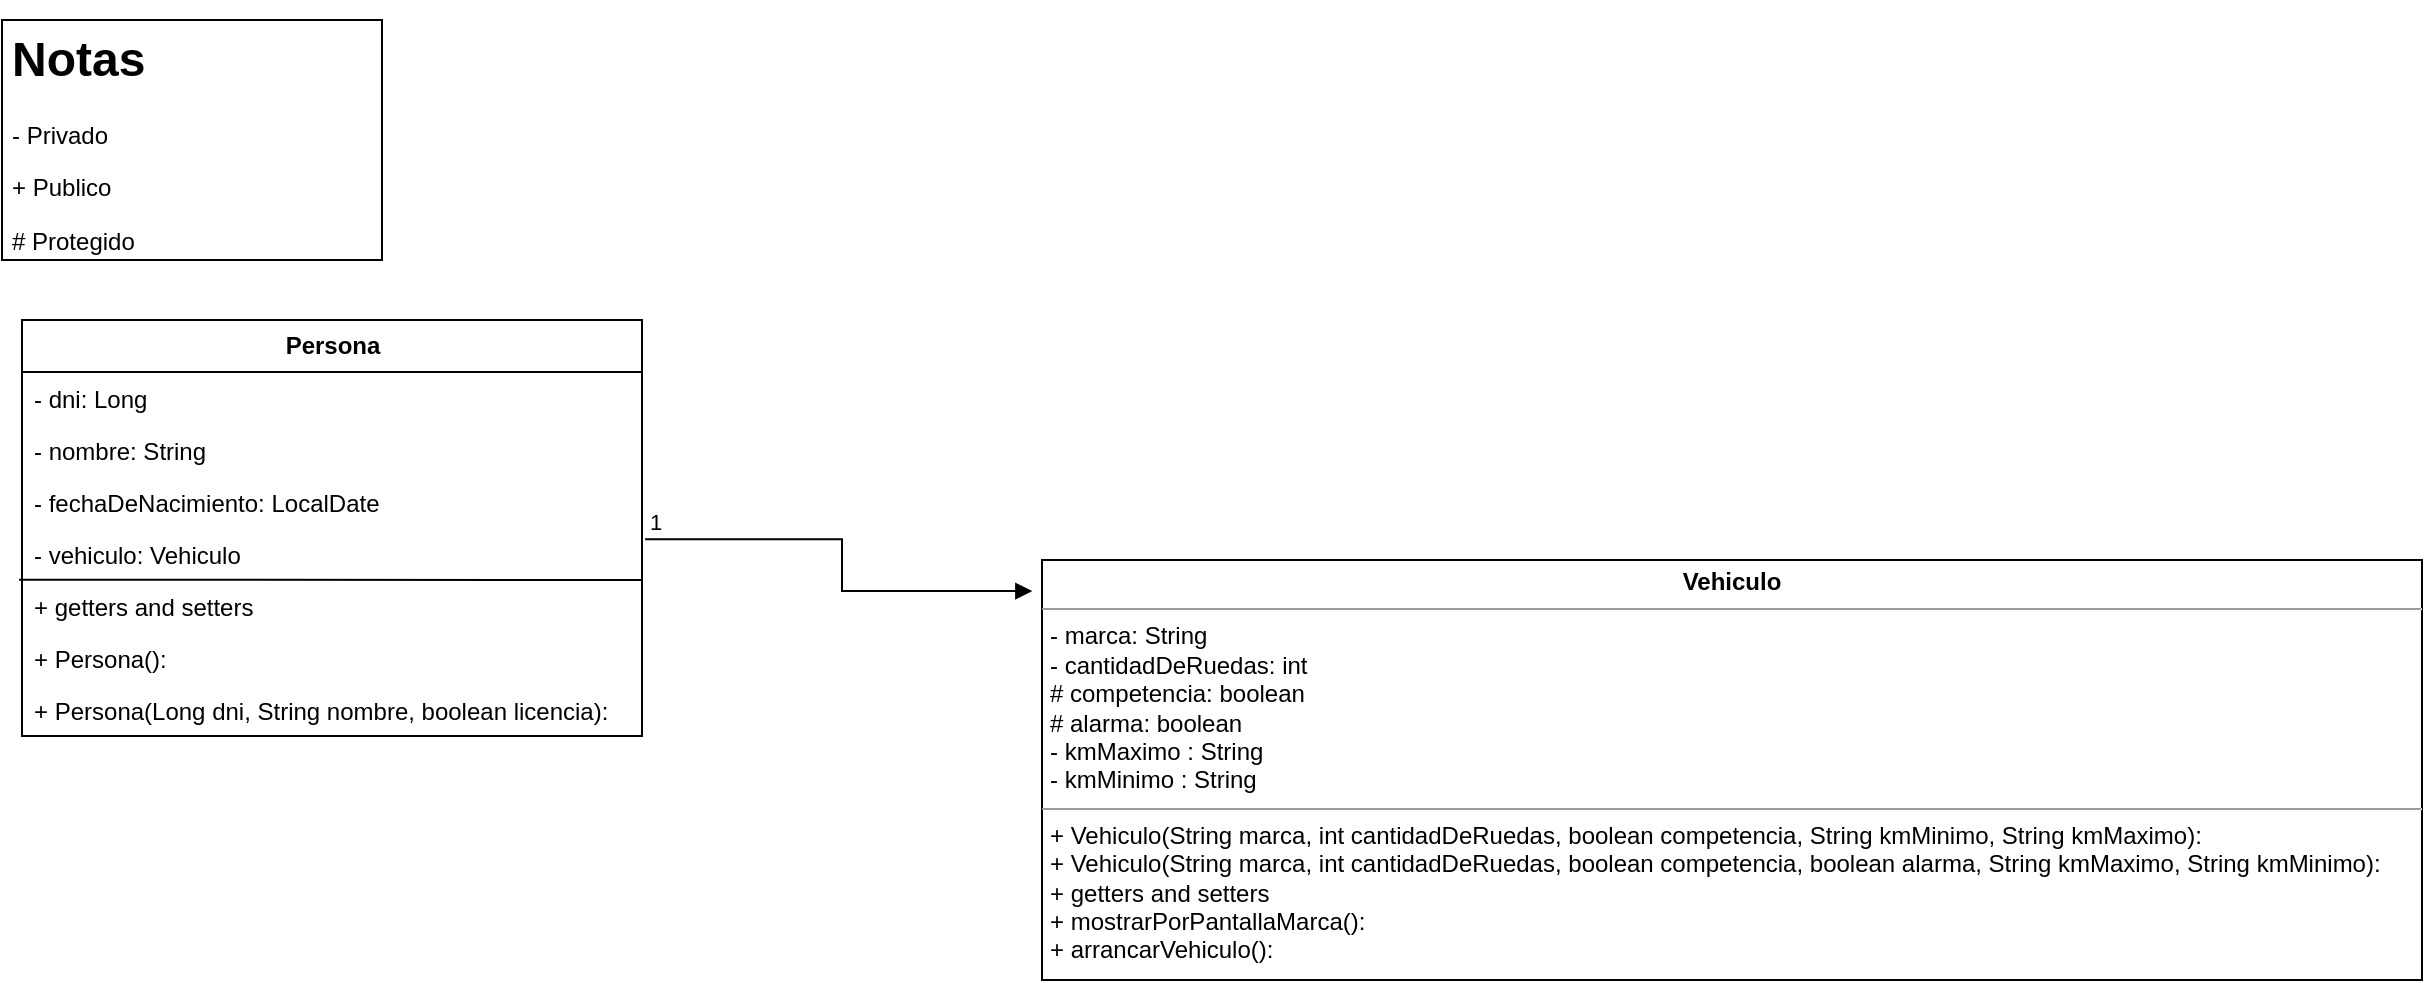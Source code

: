 <mxfile version="23.1.5" type="device">
  <diagram id="C5RBs43oDa-KdzZeNtuy" name="Page-1">
    <mxGraphModel dx="1035" dy="638" grid="1" gridSize="10" guides="1" tooltips="1" connect="1" arrows="1" fold="1" page="1" pageScale="1" pageWidth="1169" pageHeight="827" math="0" shadow="0">
      <root>
        <mxCell id="WIyWlLk6GJQsqaUBKTNV-0" />
        <mxCell id="WIyWlLk6GJQsqaUBKTNV-1" parent="WIyWlLk6GJQsqaUBKTNV-0" />
        <mxCell id="WET02heXaljx4VDG8fOO-12" value="&lt;h1&gt;Notas&lt;/h1&gt;&lt;p&gt;- Privado&lt;/p&gt;&lt;p&gt;+ Publico&lt;/p&gt;&lt;p&gt;# Protegido&lt;/p&gt;&lt;p&gt;&lt;br&gt;&lt;/p&gt;" style="text;html=1;spacing=5;spacingTop=-20;whiteSpace=wrap;overflow=hidden;rounded=0;strokeColor=default;" vertex="1" parent="WIyWlLk6GJQsqaUBKTNV-1">
          <mxGeometry x="30" y="20" width="190" height="120" as="geometry" />
        </mxCell>
        <mxCell id="WET02heXaljx4VDG8fOO-13" value="&lt;b&gt;Persona&lt;/b&gt;" style="swimlane;fontStyle=0;childLayout=stackLayout;horizontal=1;startSize=26;fillColor=none;horizontalStack=0;resizeParent=1;resizeParentMax=0;resizeLast=0;collapsible=1;marginBottom=0;html=1;" vertex="1" parent="WIyWlLk6GJQsqaUBKTNV-1">
          <mxGeometry x="40" y="170" width="310" height="208" as="geometry" />
        </mxCell>
        <mxCell id="WET02heXaljx4VDG8fOO-14" value="- dni: Long" style="text;strokeColor=none;fillColor=none;align=left;verticalAlign=top;spacingLeft=4;spacingRight=4;overflow=hidden;rotatable=0;points=[[0,0.5],[1,0.5]];portConstraint=eastwest;whiteSpace=wrap;html=1;" vertex="1" parent="WET02heXaljx4VDG8fOO-13">
          <mxGeometry y="26" width="310" height="26" as="geometry" />
        </mxCell>
        <mxCell id="WET02heXaljx4VDG8fOO-15" value="- nombre: String" style="text;strokeColor=none;fillColor=none;align=left;verticalAlign=top;spacingLeft=4;spacingRight=4;overflow=hidden;rotatable=0;points=[[0,0.5],[1,0.5]];portConstraint=eastwest;whiteSpace=wrap;html=1;" vertex="1" parent="WET02heXaljx4VDG8fOO-13">
          <mxGeometry y="52" width="310" height="26" as="geometry" />
        </mxCell>
        <mxCell id="WET02heXaljx4VDG8fOO-16" value="- fechaDeNacimiento: LocalDate" style="text;strokeColor=none;fillColor=none;align=left;verticalAlign=top;spacingLeft=4;spacingRight=4;overflow=hidden;rotatable=0;points=[[0,0.5],[1,0.5]];portConstraint=eastwest;whiteSpace=wrap;html=1;" vertex="1" parent="WET02heXaljx4VDG8fOO-13">
          <mxGeometry y="78" width="310" height="26" as="geometry" />
        </mxCell>
        <mxCell id="WET02heXaljx4VDG8fOO-20" value="- vehiculo: Vehiculo" style="text;strokeColor=none;fillColor=none;align=left;verticalAlign=top;spacingLeft=4;spacingRight=4;overflow=hidden;rotatable=0;points=[[0,0.5],[1,0.5]];portConstraint=eastwest;whiteSpace=wrap;html=1;" vertex="1" parent="WET02heXaljx4VDG8fOO-13">
          <mxGeometry y="104" width="310" height="26" as="geometry" />
        </mxCell>
        <mxCell id="WET02heXaljx4VDG8fOO-27" value="+ getters and setters" style="text;strokeColor=none;fillColor=none;align=left;verticalAlign=top;spacingLeft=4;spacingRight=4;overflow=hidden;rotatable=0;points=[[0,0.5],[1,0.5]];portConstraint=eastwest;whiteSpace=wrap;html=1;" vertex="1" parent="WET02heXaljx4VDG8fOO-13">
          <mxGeometry y="130" width="310" height="26" as="geometry" />
        </mxCell>
        <mxCell id="WET02heXaljx4VDG8fOO-28" value="+ Persona():" style="text;strokeColor=none;fillColor=none;align=left;verticalAlign=top;spacingLeft=4;spacingRight=4;overflow=hidden;rotatable=0;points=[[0,0.5],[1,0.5]];portConstraint=eastwest;whiteSpace=wrap;html=1;" vertex="1" parent="WET02heXaljx4VDG8fOO-13">
          <mxGeometry y="156" width="310" height="26" as="geometry" />
        </mxCell>
        <mxCell id="WET02heXaljx4VDG8fOO-29" value="+ Persona(Long dni, String nombre, boolean licencia):" style="text;strokeColor=none;fillColor=none;align=left;verticalAlign=top;spacingLeft=4;spacingRight=4;overflow=hidden;rotatable=0;points=[[0,0.5],[1,0.5]];portConstraint=eastwest;whiteSpace=wrap;html=1;" vertex="1" parent="WET02heXaljx4VDG8fOO-13">
          <mxGeometry y="182" width="310" height="26" as="geometry" />
        </mxCell>
        <mxCell id="WET02heXaljx4VDG8fOO-25" value="" style="endArrow=none;html=1;rounded=0;entryX=-0.007;entryY=-0.014;entryDx=0;entryDy=0;entryPerimeter=0;" edge="1" parent="WET02heXaljx4VDG8fOO-13">
          <mxGeometry width="50" height="50" relative="1" as="geometry">
            <mxPoint x="167.5" y="130" as="sourcePoint" />
            <mxPoint x="-1.47" y="129.86" as="targetPoint" />
            <Array as="points">
              <mxPoint x="310" y="130" />
            </Array>
          </mxGeometry>
        </mxCell>
        <mxCell id="WET02heXaljx4VDG8fOO-42" value="&lt;p style=&quot;margin:0px;margin-top:4px;text-align:center;&quot;&gt;&lt;b&gt;Vehiculo&lt;/b&gt;&lt;/p&gt;&lt;hr size=&quot;1&quot;&gt;&lt;p style=&quot;margin:0px;margin-left:4px;&quot;&gt;&lt;span style=&quot;background-color: initial;&quot;&gt;- marca: String&lt;/span&gt;&lt;br&gt;&lt;/p&gt;&lt;p style=&quot;margin:0px;margin-left:4px;&quot;&gt;- cantidadDeRuedas: int&lt;/p&gt;&lt;p style=&quot;margin:0px;margin-left:4px;&quot;&gt;# competencia: boolean&lt;/p&gt;&lt;p style=&quot;margin:0px;margin-left:4px;&quot;&gt;# alarma: boolean&lt;/p&gt;&lt;p style=&quot;margin:0px;margin-left:4px;&quot;&gt;- kmMaximo : String&lt;/p&gt;&lt;p style=&quot;margin:0px;margin-left:4px;&quot;&gt;- kmMinimo : String&lt;/p&gt;&lt;hr size=&quot;1&quot;&gt;&lt;p style=&quot;margin:0px;margin-left:4px;&quot;&gt;+ Vehiculo(String marca, int cantidadDeRuedas, boolean competencia, String kmMinimo, String kmMaximo):&lt;/p&gt;&lt;p style=&quot;margin:0px;margin-left:4px;&quot;&gt;+ Vehiculo(String marca, int cantidadDeRuedas, boolean competencia, boolean alarma, String kmMaximo, String kmMinimo):&lt;/p&gt;&lt;p style=&quot;margin:0px;margin-left:4px;&quot;&gt;+ getters and setters&lt;/p&gt;&lt;p style=&quot;margin:0px;margin-left:4px;&quot;&gt;+ mostrarPorPantallaMarca():&lt;/p&gt;&lt;p style=&quot;margin:0px;margin-left:4px;&quot;&gt;+ arrancarVehiculo():&lt;/p&gt;" style="verticalAlign=top;align=left;overflow=fill;html=1;whiteSpace=wrap;" vertex="1" parent="WIyWlLk6GJQsqaUBKTNV-1">
          <mxGeometry x="550" y="290" width="690" height="210" as="geometry" />
        </mxCell>
        <mxCell id="WET02heXaljx4VDG8fOO-45" value="" style="endArrow=block;endFill=1;html=1;edgeStyle=orthogonalEdgeStyle;align=left;verticalAlign=top;rounded=0;entryX=-0.007;entryY=0.074;entryDx=0;entryDy=0;entryPerimeter=0;exitX=1.005;exitY=0.217;exitDx=0;exitDy=0;exitPerimeter=0;" edge="1" parent="WIyWlLk6GJQsqaUBKTNV-1" source="WET02heXaljx4VDG8fOO-20" target="WET02heXaljx4VDG8fOO-42">
          <mxGeometry x="-1" relative="1" as="geometry">
            <mxPoint x="350" y="240" as="sourcePoint" />
            <mxPoint x="490" y="80" as="targetPoint" />
          </mxGeometry>
        </mxCell>
        <mxCell id="WET02heXaljx4VDG8fOO-46" value="1" style="edgeLabel;resizable=0;html=1;align=left;verticalAlign=bottom;" connectable="0" vertex="1" parent="WET02heXaljx4VDG8fOO-45">
          <mxGeometry x="-1" relative="1" as="geometry" />
        </mxCell>
      </root>
    </mxGraphModel>
  </diagram>
</mxfile>
